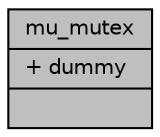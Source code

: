 digraph "mu_mutex"
{
 // LATEX_PDF_SIZE
  edge [fontname="Helvetica",fontsize="10",labelfontname="Helvetica",labelfontsize="10"];
  node [fontname="Helvetica",fontsize="10",shape=record];
  Node1 [label="{mu_mutex\n|+ dummy\l|}",height=0.2,width=0.4,color="black", fillcolor="grey75", style="filled", fontcolor="black",tooltip=" "];
}
